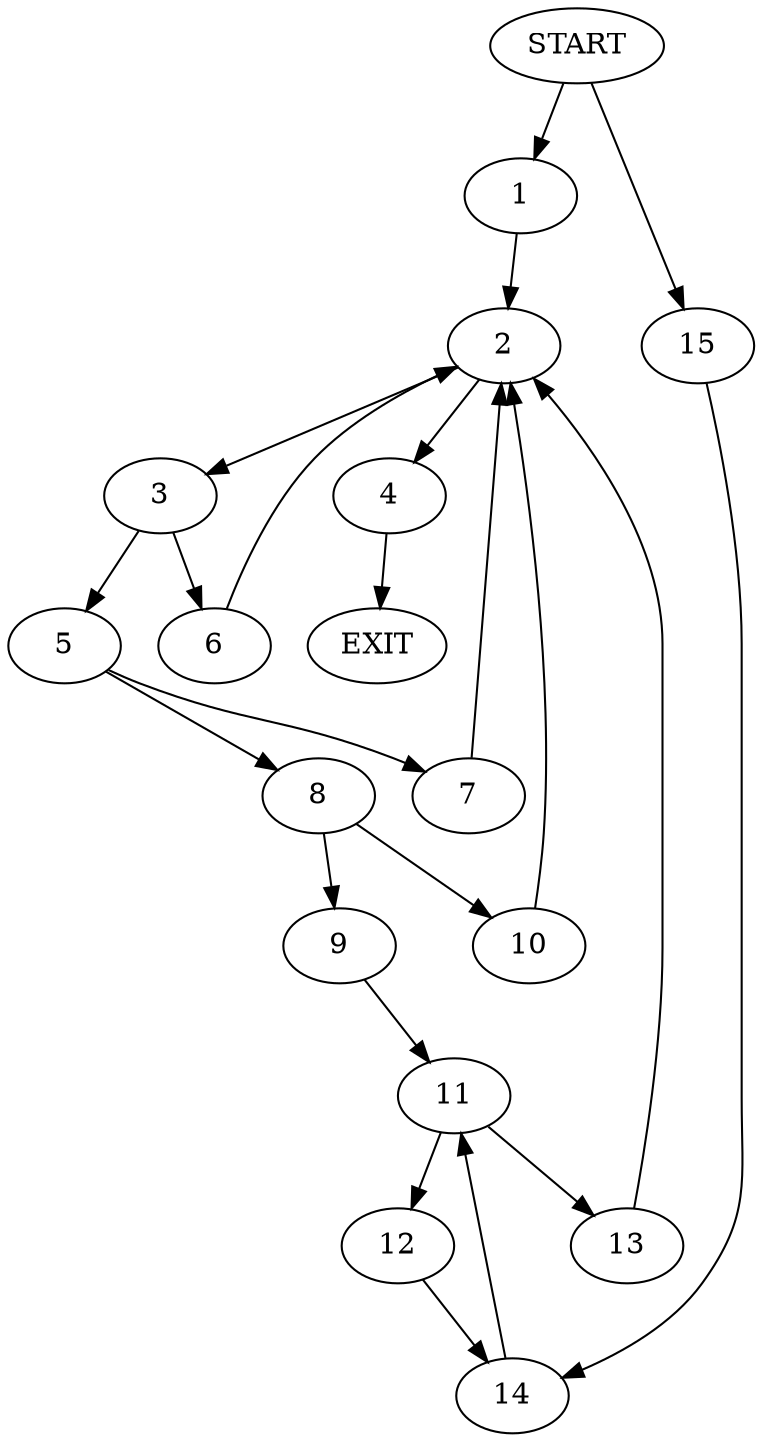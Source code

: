 digraph {
0 [label="START"]
16 [label="EXIT"]
0 -> 1
1 -> 2
2 -> 3
2 -> 4
4 -> 16
3 -> 5
3 -> 6
6 -> 2
5 -> 7
5 -> 8
7 -> 2
8 -> 9
8 -> 10
9 -> 11
10 -> 2
11 -> 12
11 -> 13
12 -> 14
13 -> 2
14 -> 11
0 -> 15
15 -> 14
}
